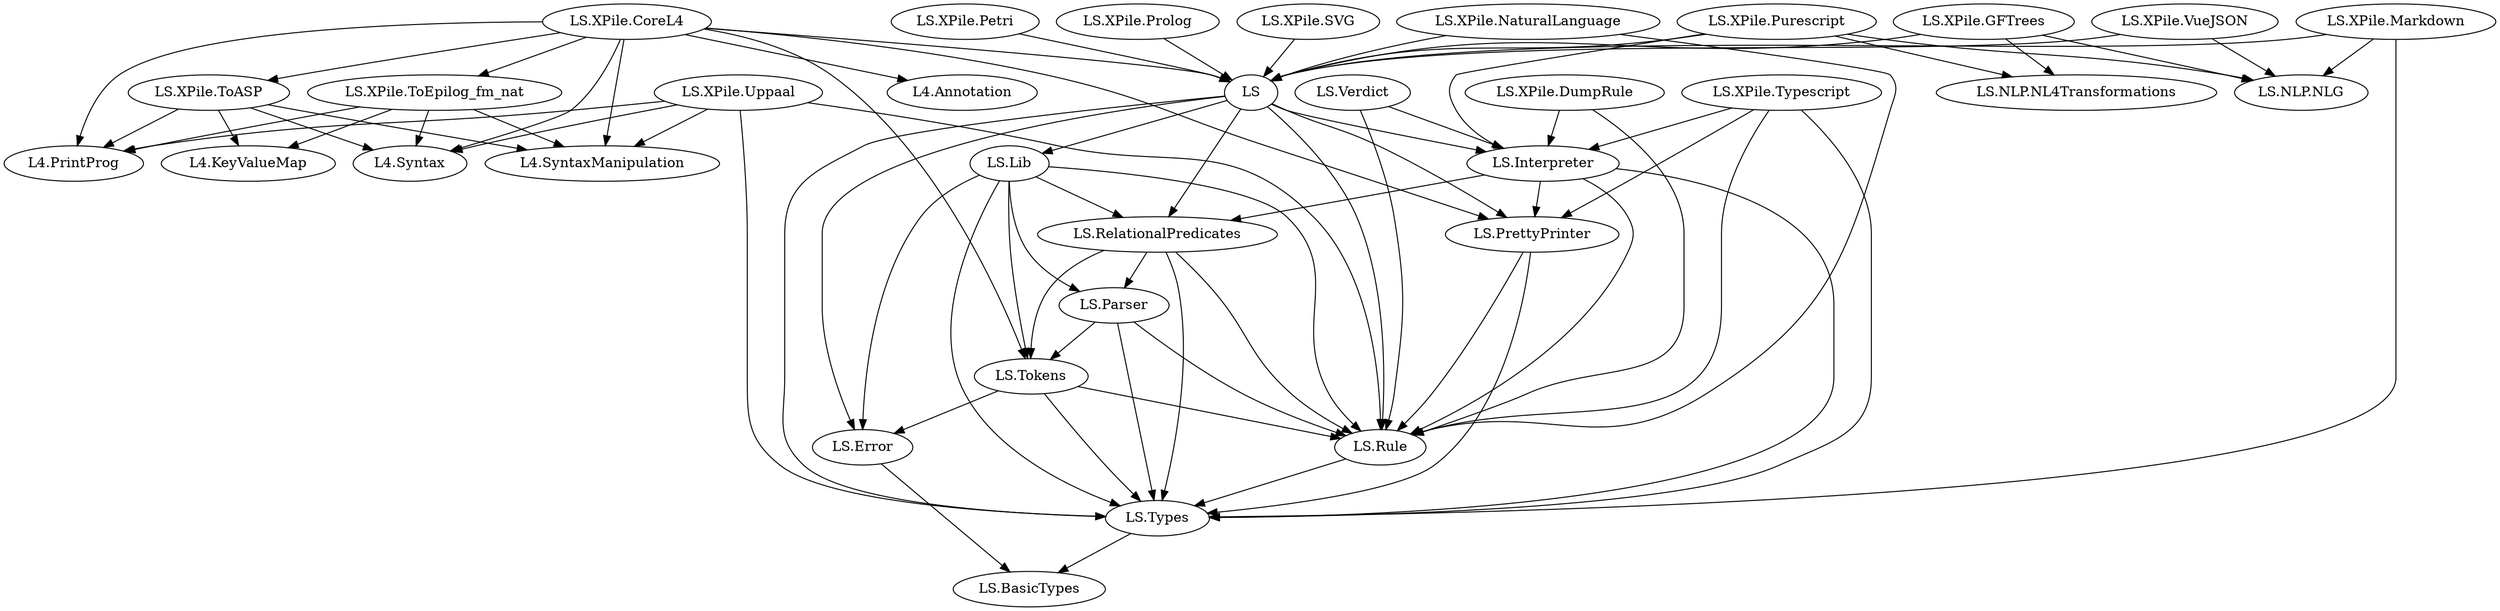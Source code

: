digraph imports {
  "LS.Tokens" -> "LS.Types";
  "LS.Tokens" -> "LS.Rule";
  "LS.Tokens" -> "LS.Error";
  "LS.XPile.Uppaal" -> "L4.Syntax";
  "LS.XPile.Uppaal" -> "LS.Types";
  "LS.XPile.Uppaal" -> "LS.Rule";
  "LS.XPile.Uppaal" -> "L4.PrintProg";
  "LS.XPile.Uppaal" -> "L4.SyntaxManipulation";
  "LS.XPile.Purescript" -> "LS";
  "LS.XPile.Purescript" -> "LS.NLP.NLG";
  "LS.XPile.Purescript" -> "LS.NLP.NL4Transformations";
  "LS.XPile.Purescript" -> "LS.Interpreter";
  "LS.XPile.Markdown" -> "LS";
  "LS.XPile.Markdown" -> "LS.Types";
  "LS.XPile.Markdown" -> "LS.NLP.NLG";
  "LS.XPile.CoreL4" -> "LS.PrettyPrinter";
  "LS.XPile.CoreL4" -> "L4.Syntax";
  "LS.XPile.CoreL4" -> "LS.XPile.ToASP";
  "LS.XPile.CoreL4" -> "LS.XPile.ToEpilog_fm_nat";
  "LS.XPile.CoreL4" -> "L4.Annotation";
  "LS.XPile.CoreL4" -> "LS";
  "LS.XPile.CoreL4" -> "L4.PrintProg";
  "LS.XPile.CoreL4" -> "L4.SyntaxManipulation";
  "LS.XPile.CoreL4" -> "LS.Tokens";
  "LS.XPile.NaturalLanguage" -> "LS";
  "LS.XPile.NaturalLanguage" -> "LS.Rule";
  "LS.XPile.VueJSON" -> "LS";
  "LS.XPile.VueJSON" -> "LS.NLP.NLG";
  "LS.Lib" -> "LS.Types";
  "LS.Lib" -> "LS.Tokens";
  "LS.Lib" -> "LS.Parser";
  "LS.Lib" -> "LS.Rule";
  "LS.Lib" -> "LS.RelationalPredicates";
  "LS.Lib" -> "LS.Error";
  "LS.Rule" -> "LS.Types";
  "LS.XPile.Typescript" -> "LS.PrettyPrinter";
  "LS.XPile.Typescript" -> "LS.Types";
  "LS.XPile.Typescript" -> "LS.Rule";
  "LS.XPile.Typescript" -> "LS.Interpreter";
  "LS.XPile.DumpRule" -> "LS.Rule";
  "LS.XPile.DumpRule" -> "LS.Interpreter";
  "LS.XPile.GFTrees" -> "LS";
  "LS.XPile.GFTrees" -> "LS.NLP.NLG";
  "LS.XPile.GFTrees" -> "LS.NLP.NL4Transformations";
  "LS.Verdict" -> "LS.Interpreter";
  "LS.Verdict" -> "LS.Rule";
  "LS.Error" -> "LS.BasicTypes";
  "LS.XPile.Prolog" -> "LS";
  "LS.RelationalPredicates" -> "LS.Types";
  "LS.RelationalPredicates" -> "LS.Rule";
  "LS.RelationalPredicates" -> "LS.Tokens";
  "LS.RelationalPredicates" -> "LS.Parser";
  "LS.XPile.SVG" -> "LS";
  "LS.Interpreter" -> "LS.Types";
  "LS.Interpreter" -> "LS.Rule";
  "LS.Interpreter" -> "LS.RelationalPredicates";
  "LS.Interpreter" -> "LS.PrettyPrinter";
  "LS" -> "LS.Lib";
  "LS" -> "LS.Types";
  "LS" -> "LS.Rule";
  "LS" -> "LS.RelationalPredicates";
  "LS" -> "LS.Interpreter";
  "LS" -> "LS.Error";
  "LS" -> "LS.PrettyPrinter";
  "LS.Parser" -> "LS.Types";
  "LS.Parser" -> "LS.Rule";
  "LS.Parser" -> "LS.Tokens";
  "LS.Types" -> "LS.BasicTypes";
  "LS.XPile.ToEpilog_fm_nat" -> "L4.Syntax";
  "LS.XPile.ToEpilog_fm_nat" -> "L4.PrintProg";
  "LS.XPile.ToEpilog_fm_nat" -> "L4.SyntaxManipulation";
  "LS.XPile.ToEpilog_fm_nat" -> "L4.KeyValueMap";
  "LS.PrettyPrinter" -> "LS.Types";
  "LS.PrettyPrinter" -> "LS.Rule";
  "LS.XPile.Petri" -> "LS";
  "LS.XPile.ToASP" -> "L4.Syntax";
  "LS.XPile.ToASP" -> "L4.PrintProg";
  "LS.XPile.ToASP" -> "L4.SyntaxManipulation";
  "LS.XPile.ToASP" -> "L4.KeyValueMap";
}
